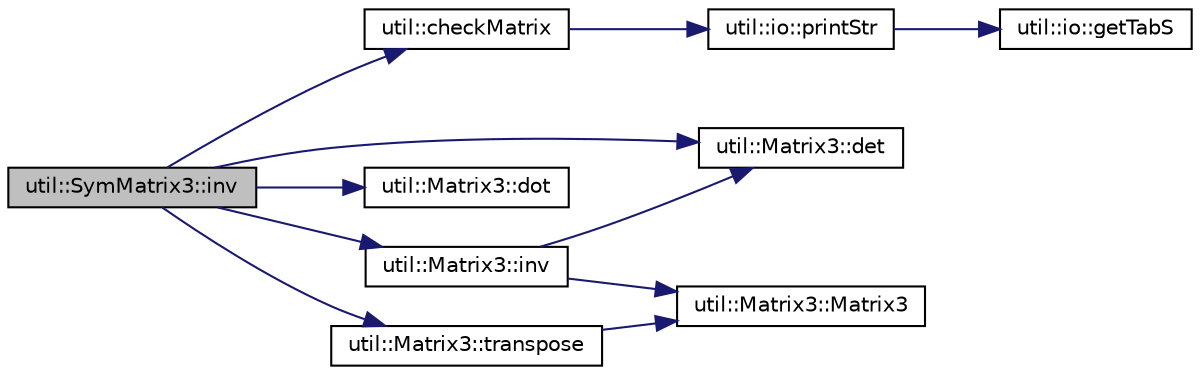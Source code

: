 digraph "util::SymMatrix3::inv"
{
  edge [fontname="Helvetica",fontsize="10",labelfontname="Helvetica",labelfontsize="10"];
  node [fontname="Helvetica",fontsize="10",shape=record];
  rankdir="LR";
  Node15 [label="util::SymMatrix3::inv",height=0.2,width=0.4,color="black", fillcolor="grey75", style="filled", fontcolor="black"];
  Node15 -> Node16 [color="midnightblue",fontsize="10",style="solid",fontname="Helvetica"];
  Node16 [label="util::Matrix3::det",height=0.2,width=0.4,color="black", fillcolor="white", style="filled",URL="$structutil_1_1Matrix3.html#abc5aecfc0d6f7a7421b995bb39084446",tooltip="Computes the determinant of matrix. "];
  Node15 -> Node17 [color="midnightblue",fontsize="10",style="solid",fontname="Helvetica"];
  Node17 [label="util::checkMatrix",height=0.2,width=0.4,color="black", fillcolor="white", style="filled",URL="$namespaceutil.html#ae4a8ddcdd832032df5a6dfc33cd95db4",tooltip="Checks matrix. "];
  Node17 -> Node18 [color="midnightblue",fontsize="10",style="solid",fontname="Helvetica"];
  Node18 [label="util::io::printStr",height=0.2,width=0.4,color="black", fillcolor="white", style="filled",URL="$namespaceutil_1_1io.html#a1c93ac0c8a7bf4145a5358e205fa2d33",tooltip="Returns formatted string for output. "];
  Node18 -> Node19 [color="midnightblue",fontsize="10",style="solid",fontname="Helvetica"];
  Node19 [label="util::io::getTabS",height=0.2,width=0.4,color="black", fillcolor="white", style="filled",URL="$namespaceutil_1_1io.html#a38afb09a152cca4061850f4123bd3aeb",tooltip="Returns tab spaces of given size. "];
  Node15 -> Node20 [color="midnightblue",fontsize="10",style="solid",fontname="Helvetica"];
  Node20 [label="util::Matrix3::dot",height=0.2,width=0.4,color="black", fillcolor="white", style="filled",URL="$structutil_1_1Matrix3.html#ac9a21746f1963c22b4c02004e977131e",tooltip="Computes the dot product between matrix and vector. "];
  Node15 -> Node21 [color="midnightblue",fontsize="10",style="solid",fontname="Helvetica"];
  Node21 [label="util::Matrix3::transpose",height=0.2,width=0.4,color="black", fillcolor="white", style="filled",URL="$structutil_1_1Matrix3.html#a01d19862eca85b4bdd99da6cfc8a033d",tooltip="Computes the tranpose of matrix. "];
  Node21 -> Node22 [color="midnightblue",fontsize="10",style="solid",fontname="Helvetica"];
  Node22 [label="util::Matrix3::Matrix3",height=0.2,width=0.4,color="black", fillcolor="white", style="filled",URL="$structutil_1_1Matrix3.html#a0ed74445ede833f02dd62475b6707fc9",tooltip="Constructor. "];
  Node15 -> Node23 [color="midnightblue",fontsize="10",style="solid",fontname="Helvetica"];
  Node23 [label="util::Matrix3::inv",height=0.2,width=0.4,color="black", fillcolor="white", style="filled",URL="$structutil_1_1Matrix3.html#abfa66ff013c7129624f2138c82134acb",tooltip="Computes the determinant of matrix. "];
  Node23 -> Node22 [color="midnightblue",fontsize="10",style="solid",fontname="Helvetica"];
  Node23 -> Node16 [color="midnightblue",fontsize="10",style="solid",fontname="Helvetica"];
}
